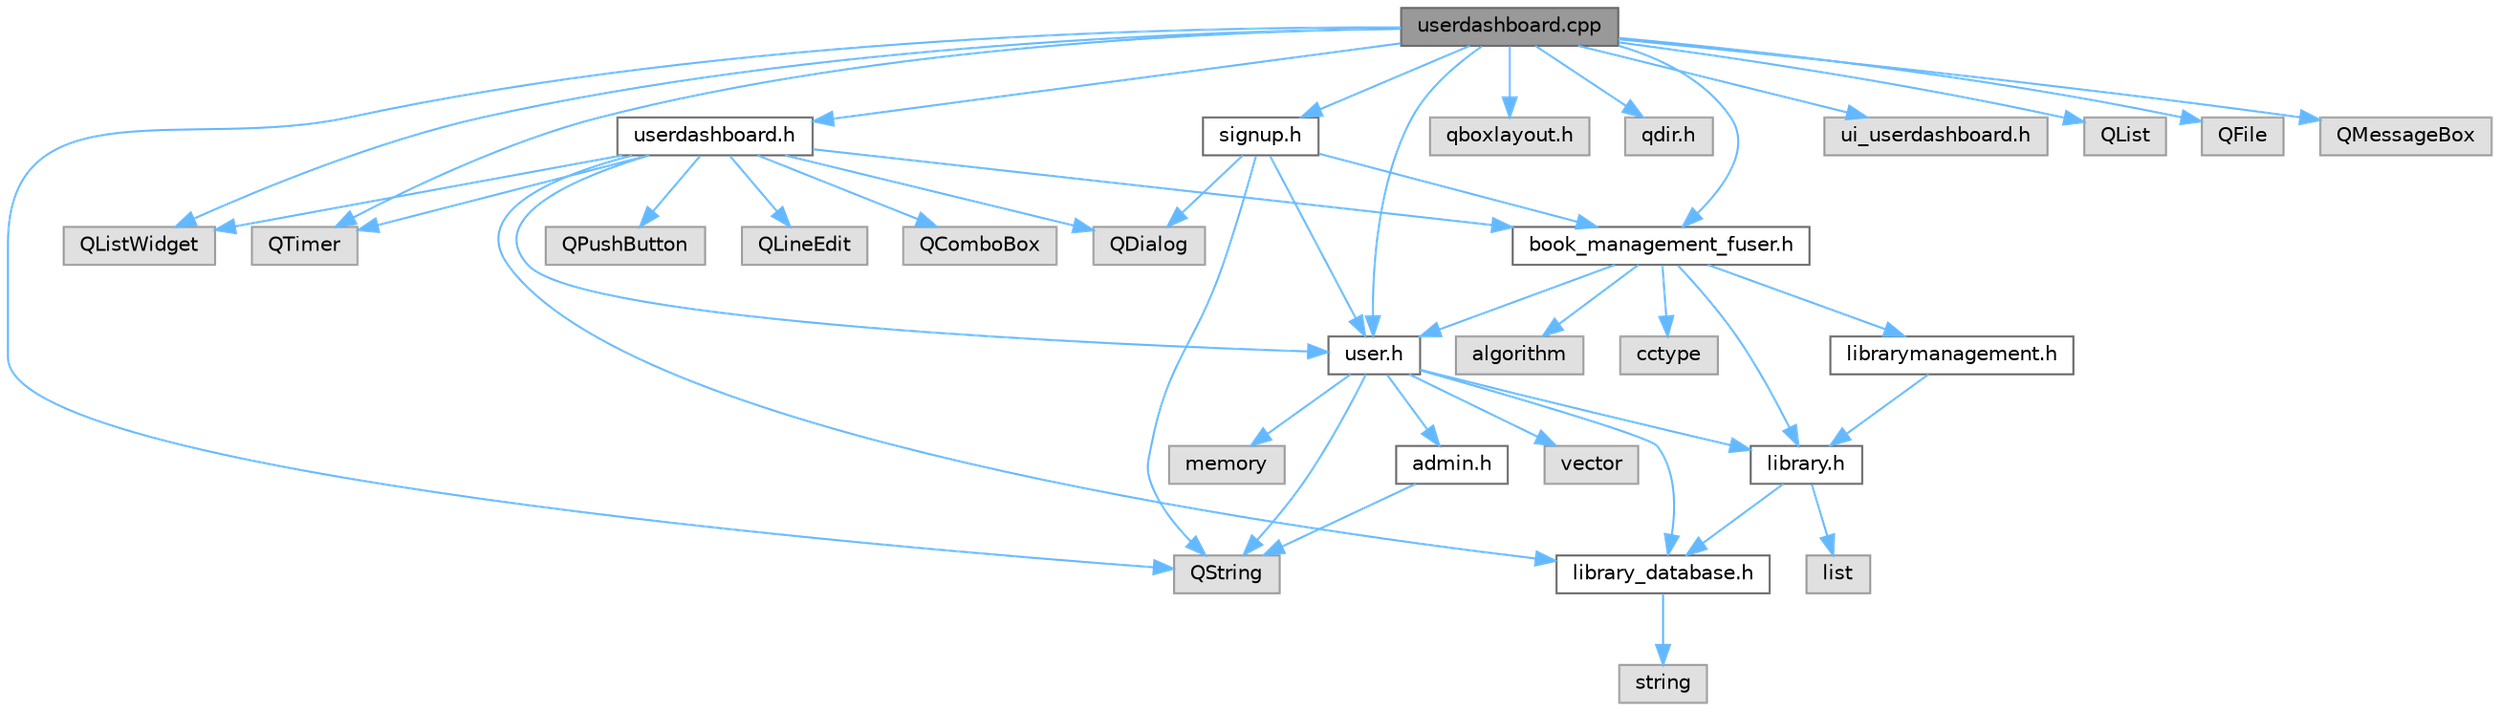 digraph "userdashboard.cpp"
{
 // INTERACTIVE_SVG=YES
 // LATEX_PDF_SIZE
  bgcolor="transparent";
  edge [fontname=Helvetica,fontsize=10,labelfontname=Helvetica,labelfontsize=10];
  node [fontname=Helvetica,fontsize=10,shape=box,height=0.2,width=0.4];
  Node1 [id="Node000001",label="userdashboard.cpp",height=0.2,width=0.4,color="gray40", fillcolor="grey60", style="filled", fontcolor="black",tooltip=" "];
  Node1 -> Node2 [id="edge1_Node000001_Node000002",color="steelblue1",style="solid",tooltip=" "];
  Node2 [id="Node000002",label="userdashboard.h",height=0.2,width=0.4,color="grey40", fillcolor="white", style="filled",URL="$userdashboard_8h.html",tooltip=" "];
  Node2 -> Node3 [id="edge2_Node000002_Node000003",color="steelblue1",style="solid",tooltip=" "];
  Node3 [id="Node000003",label="user.h",height=0.2,width=0.4,color="grey40", fillcolor="white", style="filled",URL="$user_8h.html",tooltip="Defines the User class, which represents a user in the library system."];
  Node3 -> Node4 [id="edge3_Node000003_Node000004",color="steelblue1",style="solid",tooltip=" "];
  Node4 [id="Node000004",label="library.h",height=0.2,width=0.4,color="grey40", fillcolor="white", style="filled",URL="$library_8h.html",tooltip=" "];
  Node4 -> Node5 [id="edge4_Node000004_Node000005",color="steelblue1",style="solid",tooltip=" "];
  Node5 [id="Node000005",label="list",height=0.2,width=0.4,color="grey60", fillcolor="#E0E0E0", style="filled",tooltip=" "];
  Node4 -> Node6 [id="edge5_Node000004_Node000006",color="steelblue1",style="solid",tooltip=" "];
  Node6 [id="Node000006",label="library_database.h",height=0.2,width=0.4,color="grey40", fillcolor="white", style="filled",URL="$library__database_8h.html",tooltip=" "];
  Node6 -> Node7 [id="edge6_Node000006_Node000007",color="steelblue1",style="solid",tooltip=" "];
  Node7 [id="Node000007",label="string",height=0.2,width=0.4,color="grey60", fillcolor="#E0E0E0", style="filled",tooltip=" "];
  Node3 -> Node6 [id="edge7_Node000003_Node000006",color="steelblue1",style="solid",tooltip=" "];
  Node3 -> Node8 [id="edge8_Node000003_Node000008",color="steelblue1",style="solid",tooltip=" "];
  Node8 [id="Node000008",label="memory",height=0.2,width=0.4,color="grey60", fillcolor="#E0E0E0", style="filled",tooltip=" "];
  Node3 -> Node9 [id="edge9_Node000003_Node000009",color="steelblue1",style="solid",tooltip=" "];
  Node9 [id="Node000009",label="vector",height=0.2,width=0.4,color="grey60", fillcolor="#E0E0E0", style="filled",tooltip=" "];
  Node3 -> Node10 [id="edge10_Node000003_Node000010",color="steelblue1",style="solid",tooltip=" "];
  Node10 [id="Node000010",label="admin.h",height=0.2,width=0.4,color="grey40", fillcolor="white", style="filled",URL="$admin_8h.html",tooltip=" "];
  Node10 -> Node11 [id="edge11_Node000010_Node000011",color="steelblue1",style="solid",tooltip=" "];
  Node11 [id="Node000011",label="QString",height=0.2,width=0.4,color="grey60", fillcolor="#E0E0E0", style="filled",tooltip=" "];
  Node3 -> Node11 [id="edge12_Node000003_Node000011",color="steelblue1",style="solid",tooltip=" "];
  Node2 -> Node12 [id="edge13_Node000002_Node000012",color="steelblue1",style="solid",tooltip=" "];
  Node12 [id="Node000012",label="QDialog",height=0.2,width=0.4,color="grey60", fillcolor="#E0E0E0", style="filled",tooltip=" "];
  Node2 -> Node13 [id="edge14_Node000002_Node000013",color="steelblue1",style="solid",tooltip=" "];
  Node13 [id="Node000013",label="QLineEdit",height=0.2,width=0.4,color="grey60", fillcolor="#E0E0E0", style="filled",tooltip=" "];
  Node2 -> Node14 [id="edge15_Node000002_Node000014",color="steelblue1",style="solid",tooltip=" "];
  Node14 [id="Node000014",label="QComboBox",height=0.2,width=0.4,color="grey60", fillcolor="#E0E0E0", style="filled",tooltip=" "];
  Node2 -> Node15 [id="edge16_Node000002_Node000015",color="steelblue1",style="solid",tooltip=" "];
  Node15 [id="Node000015",label="QListWidget",height=0.2,width=0.4,color="grey60", fillcolor="#E0E0E0", style="filled",tooltip=" "];
  Node2 -> Node16 [id="edge17_Node000002_Node000016",color="steelblue1",style="solid",tooltip=" "];
  Node16 [id="Node000016",label="QPushButton",height=0.2,width=0.4,color="grey60", fillcolor="#E0E0E0", style="filled",tooltip=" "];
  Node2 -> Node17 [id="edge18_Node000002_Node000017",color="steelblue1",style="solid",tooltip=" "];
  Node17 [id="Node000017",label="QTimer",height=0.2,width=0.4,color="grey60", fillcolor="#E0E0E0", style="filled",tooltip=" "];
  Node2 -> Node6 [id="edge19_Node000002_Node000006",color="steelblue1",style="solid",tooltip=" "];
  Node2 -> Node18 [id="edge20_Node000002_Node000018",color="steelblue1",style="solid",tooltip=" "];
  Node18 [id="Node000018",label="book_management_fuser.h",height=0.2,width=0.4,color="grey40", fillcolor="white", style="filled",URL="$book__management__fuser_8h.html",tooltip=" "];
  Node18 -> Node4 [id="edge21_Node000018_Node000004",color="steelblue1",style="solid",tooltip=" "];
  Node18 -> Node3 [id="edge22_Node000018_Node000003",color="steelblue1",style="solid",tooltip=" "];
  Node18 -> Node19 [id="edge23_Node000018_Node000019",color="steelblue1",style="solid",tooltip=" "];
  Node19 [id="Node000019",label="librarymanagement.h",height=0.2,width=0.4,color="grey40", fillcolor="white", style="filled",URL="$librarymanagement_8h.html",tooltip=" "];
  Node19 -> Node4 [id="edge24_Node000019_Node000004",color="steelblue1",style="solid",tooltip=" "];
  Node18 -> Node20 [id="edge25_Node000018_Node000020",color="steelblue1",style="solid",tooltip=" "];
  Node20 [id="Node000020",label="algorithm",height=0.2,width=0.4,color="grey60", fillcolor="#E0E0E0", style="filled",tooltip=" "];
  Node18 -> Node21 [id="edge26_Node000018_Node000021",color="steelblue1",style="solid",tooltip=" "];
  Node21 [id="Node000021",label="cctype",height=0.2,width=0.4,color="grey60", fillcolor="#E0E0E0", style="filled",tooltip=" "];
  Node1 -> Node22 [id="edge27_Node000001_Node000022",color="steelblue1",style="solid",tooltip=" "];
  Node22 [id="Node000022",label="qboxlayout.h",height=0.2,width=0.4,color="grey60", fillcolor="#E0E0E0", style="filled",tooltip=" "];
  Node1 -> Node23 [id="edge28_Node000001_Node000023",color="steelblue1",style="solid",tooltip=" "];
  Node23 [id="Node000023",label="qdir.h",height=0.2,width=0.4,color="grey60", fillcolor="#E0E0E0", style="filled",tooltip=" "];
  Node1 -> Node24 [id="edge29_Node000001_Node000024",color="steelblue1",style="solid",tooltip=" "];
  Node24 [id="Node000024",label="signup.h",height=0.2,width=0.4,color="grey40", fillcolor="white", style="filled",URL="$signup_8h.html",tooltip=" "];
  Node24 -> Node3 [id="edge30_Node000024_Node000003",color="steelblue1",style="solid",tooltip=" "];
  Node24 -> Node12 [id="edge31_Node000024_Node000012",color="steelblue1",style="solid",tooltip=" "];
  Node24 -> Node11 [id="edge32_Node000024_Node000011",color="steelblue1",style="solid",tooltip=" "];
  Node24 -> Node18 [id="edge33_Node000024_Node000018",color="steelblue1",style="solid",tooltip=" "];
  Node1 -> Node25 [id="edge34_Node000001_Node000025",color="steelblue1",style="solid",tooltip=" "];
  Node25 [id="Node000025",label="ui_userdashboard.h",height=0.2,width=0.4,color="grey60", fillcolor="#E0E0E0", style="filled",tooltip=" "];
  Node1 -> Node26 [id="edge35_Node000001_Node000026",color="steelblue1",style="solid",tooltip=" "];
  Node26 [id="Node000026",label="QList",height=0.2,width=0.4,color="grey60", fillcolor="#E0E0E0", style="filled",tooltip=" "];
  Node1 -> Node27 [id="edge36_Node000001_Node000027",color="steelblue1",style="solid",tooltip=" "];
  Node27 [id="Node000027",label="QFile",height=0.2,width=0.4,color="grey60", fillcolor="#E0E0E0", style="filled",tooltip=" "];
  Node1 -> Node15 [id="edge37_Node000001_Node000015",color="steelblue1",style="solid",tooltip=" "];
  Node1 -> Node28 [id="edge38_Node000001_Node000028",color="steelblue1",style="solid",tooltip=" "];
  Node28 [id="Node000028",label="QMessageBox",height=0.2,width=0.4,color="grey60", fillcolor="#E0E0E0", style="filled",tooltip=" "];
  Node1 -> Node18 [id="edge39_Node000001_Node000018",color="steelblue1",style="solid",tooltip=" "];
  Node1 -> Node11 [id="edge40_Node000001_Node000011",color="steelblue1",style="solid",tooltip=" "];
  Node1 -> Node3 [id="edge41_Node000001_Node000003",color="steelblue1",style="solid",tooltip=" "];
  Node1 -> Node17 [id="edge42_Node000001_Node000017",color="steelblue1",style="solid",tooltip=" "];
}
